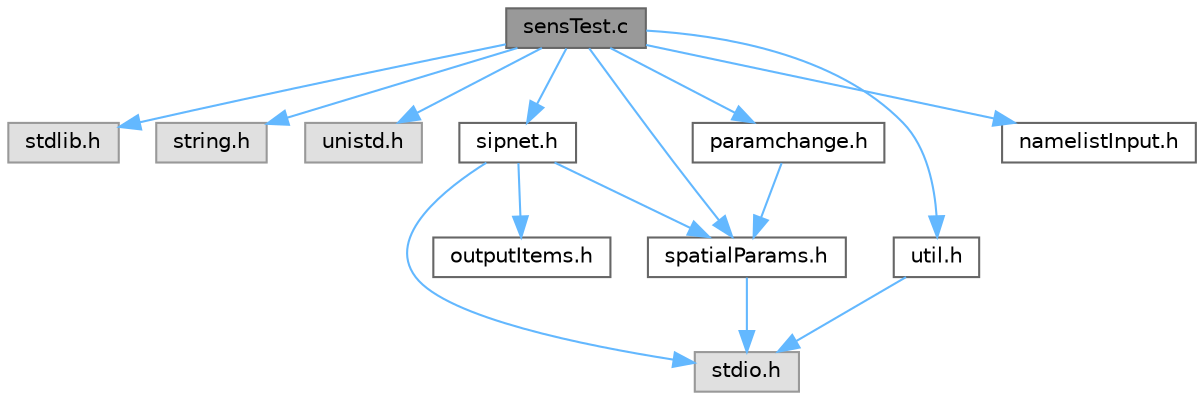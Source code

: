 digraph "sensTest.c"
{
 // LATEX_PDF_SIZE
  bgcolor="transparent";
  edge [fontname=Helvetica,fontsize=10,labelfontname=Helvetica,labelfontsize=10];
  node [fontname=Helvetica,fontsize=10,shape=box,height=0.2,width=0.4];
  Node1 [id="Node000001",label="sensTest.c",height=0.2,width=0.4,color="gray40", fillcolor="grey60", style="filled", fontcolor="black",tooltip=" "];
  Node1 -> Node2 [id="edge15_Node000001_Node000002",color="steelblue1",style="solid",tooltip=" "];
  Node2 [id="Node000002",label="stdlib.h",height=0.2,width=0.4,color="grey60", fillcolor="#E0E0E0", style="filled",tooltip=" "];
  Node1 -> Node3 [id="edge16_Node000001_Node000003",color="steelblue1",style="solid",tooltip=" "];
  Node3 [id="Node000003",label="string.h",height=0.2,width=0.4,color="grey60", fillcolor="#E0E0E0", style="filled",tooltip=" "];
  Node1 -> Node4 [id="edge17_Node000001_Node000004",color="steelblue1",style="solid",tooltip=" "];
  Node4 [id="Node000004",label="unistd.h",height=0.2,width=0.4,color="grey60", fillcolor="#E0E0E0", style="filled",tooltip=" "];
  Node1 -> Node5 [id="edge18_Node000001_Node000005",color="steelblue1",style="solid",tooltip=" "];
  Node5 [id="Node000005",label="sipnet.h",height=0.2,width=0.4,color="grey40", fillcolor="white", style="filled",URL="$de/de4/sipnet_8h.html",tooltip=" "];
  Node5 -> Node6 [id="edge19_Node000005_Node000006",color="steelblue1",style="solid",tooltip=" "];
  Node6 [id="Node000006",label="stdio.h",height=0.2,width=0.4,color="grey60", fillcolor="#E0E0E0", style="filled",tooltip=" "];
  Node5 -> Node7 [id="edge20_Node000005_Node000007",color="steelblue1",style="solid",tooltip=" "];
  Node7 [id="Node000007",label="spatialParams.h",height=0.2,width=0.4,color="grey40", fillcolor="white", style="filled",URL="$da/d19/spatial_params_8h.html",tooltip=" "];
  Node7 -> Node6 [id="edge21_Node000007_Node000006",color="steelblue1",style="solid",tooltip=" "];
  Node5 -> Node8 [id="edge22_Node000005_Node000008",color="steelblue1",style="solid",tooltip=" "];
  Node8 [id="Node000008",label="outputItems.h",height=0.2,width=0.4,color="grey40", fillcolor="white", style="filled",URL="$da/db0/output_items_8h.html",tooltip=" "];
  Node1 -> Node9 [id="edge23_Node000001_Node000009",color="steelblue1",style="solid",tooltip=" "];
  Node9 [id="Node000009",label="paramchange.h",height=0.2,width=0.4,color="grey40", fillcolor="white", style="filled",URL="$d5/d14/paramchange_8h.html",tooltip=" "];
  Node9 -> Node7 [id="edge24_Node000009_Node000007",color="steelblue1",style="solid",tooltip=" "];
  Node1 -> Node10 [id="edge25_Node000001_Node000010",color="steelblue1",style="solid",tooltip=" "];
  Node10 [id="Node000010",label="util.h",height=0.2,width=0.4,color="grey40", fillcolor="white", style="filled",URL="$d8/d3c/util_8h.html",tooltip=" "];
  Node10 -> Node6 [id="edge26_Node000010_Node000006",color="steelblue1",style="solid",tooltip=" "];
  Node1 -> Node7 [id="edge27_Node000001_Node000007",color="steelblue1",style="solid",tooltip=" "];
  Node1 -> Node11 [id="edge28_Node000001_Node000011",color="steelblue1",style="solid",tooltip=" "];
  Node11 [id="Node000011",label="namelistInput.h",height=0.2,width=0.4,color="grey40", fillcolor="white", style="filled",URL="$d6/da2/namelist_input_8h.html",tooltip=" "];
}
